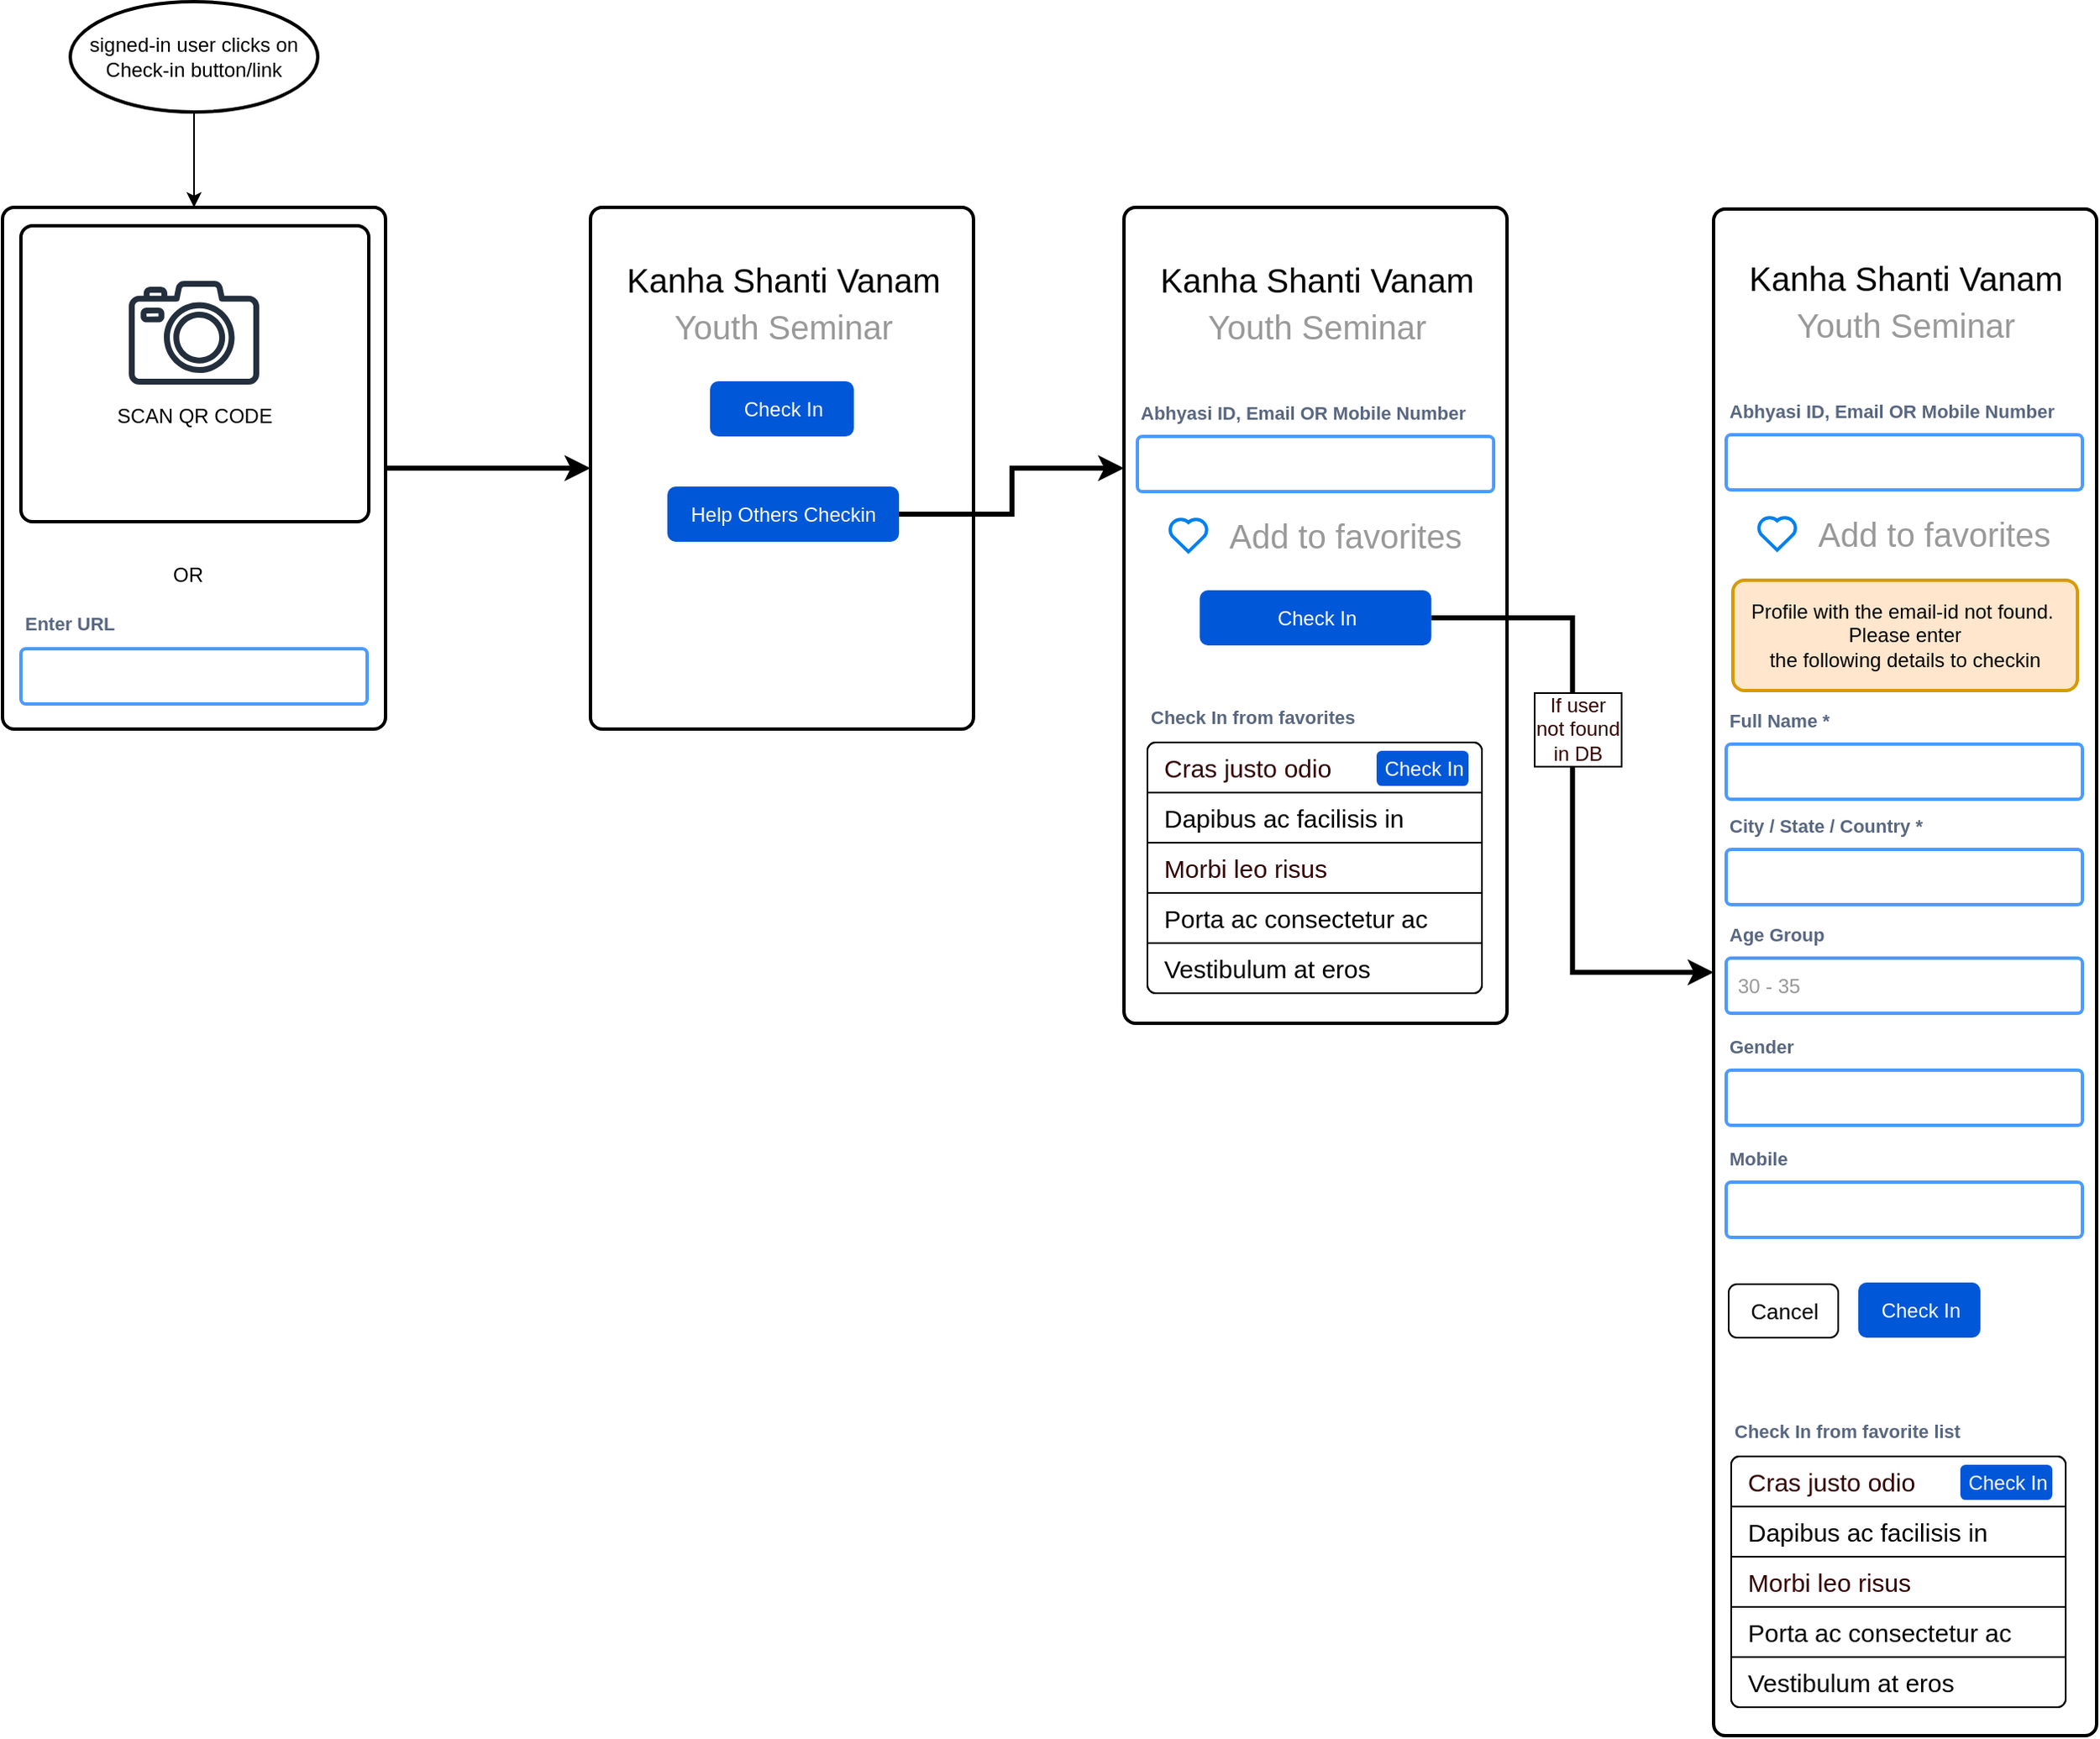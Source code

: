 <mxfile version="16.1.0" type="github" pages="2">
  <diagram id="7IqZU7v-QbU3dHQ2udvu" name="Page-1">
    <mxGraphModel dx="1351" dy="879" grid="0" gridSize="10" guides="1" tooltips="1" connect="1" arrows="1" fold="1" page="0" pageScale="1" pageWidth="850" pageHeight="1100" math="0" shadow="0">
      <root>
        <mxCell id="0" />
        <mxCell id="1" parent="0" />
        <mxCell id="3OlBQHeY5DATznDpSVn_-12" style="edgeStyle=orthogonalEdgeStyle;rounded=0;orthogonalLoop=1;jettySize=auto;html=1;entryX=0.5;entryY=0;entryDx=0;entryDy=0;" edge="1" parent="1" source="3OlBQHeY5DATznDpSVn_-2" target="3OlBQHeY5DATznDpSVn_-3">
          <mxGeometry relative="1" as="geometry" />
        </mxCell>
        <mxCell id="3OlBQHeY5DATznDpSVn_-2" value="signed-in user clicks on Check-in button/link" style="strokeWidth=2;html=1;shape=mxgraph.flowchart.start_1;whiteSpace=wrap;" vertex="1" parent="1">
          <mxGeometry x="155" y="36" width="148" height="66" as="geometry" />
        </mxCell>
        <mxCell id="3OlBQHeY5DATznDpSVn_-13" value="" style="group" vertex="1" connectable="0" parent="1">
          <mxGeometry x="114.5" y="159" width="229" height="312" as="geometry" />
        </mxCell>
        <mxCell id="3OlBQHeY5DATznDpSVn_-3" value="" style="rounded=1;whiteSpace=wrap;html=1;absoluteArcSize=1;arcSize=14;strokeWidth=2;" vertex="1" parent="3OlBQHeY5DATznDpSVn_-13">
          <mxGeometry width="229" height="312" as="geometry" />
        </mxCell>
        <mxCell id="3OlBQHeY5DATznDpSVn_-6" value="" style="rounded=1;whiteSpace=wrap;html=1;absoluteArcSize=1;arcSize=14;strokeWidth=2;" vertex="1" parent="3OlBQHeY5DATznDpSVn_-13">
          <mxGeometry x="11" y="11" width="208" height="177" as="geometry" />
        </mxCell>
        <mxCell id="3OlBQHeY5DATznDpSVn_-5" value="" style="sketch=0;outlineConnect=0;fontColor=#232F3E;gradientColor=none;fillColor=#232F3D;strokeColor=none;dashed=0;verticalLabelPosition=bottom;verticalAlign=top;align=center;html=1;fontSize=12;fontStyle=0;aspect=fixed;pointerEvents=1;shape=mxgraph.aws4.camera2;" vertex="1" parent="3OlBQHeY5DATznDpSVn_-13">
          <mxGeometry x="75.5" y="44" width="78" height="62" as="geometry" />
        </mxCell>
        <mxCell id="3OlBQHeY5DATznDpSVn_-7" value="SCAN QR CODE" style="text;html=1;align=center;verticalAlign=middle;resizable=0;points=[];autosize=1;strokeColor=none;fillColor=none;" vertex="1" parent="3OlBQHeY5DATznDpSVn_-13">
          <mxGeometry x="63" y="116" width="103" height="18" as="geometry" />
        </mxCell>
        <mxCell id="3OlBQHeY5DATznDpSVn_-8" value="OR" style="text;html=1;align=center;verticalAlign=middle;resizable=0;points=[];autosize=1;strokeColor=none;fillColor=none;" vertex="1" parent="3OlBQHeY5DATznDpSVn_-13">
          <mxGeometry x="96.5" y="211" width="28" height="18" as="geometry" />
        </mxCell>
        <mxCell id="3OlBQHeY5DATznDpSVn_-10" value="Enter URL" style="fillColor=none;strokeColor=none;html=1;fontSize=11;fontStyle=0;align=left;fontColor=#596780;fontStyle=1;fontSize=11" vertex="1" parent="3OlBQHeY5DATznDpSVn_-13">
          <mxGeometry x="11" y="239" width="133" height="20" as="geometry" />
        </mxCell>
        <mxCell id="3OlBQHeY5DATznDpSVn_-11" value="" style="rounded=1;arcSize=9;align=left;spacingLeft=5;strokeColor=#4C9AFF;html=1;strokeWidth=2;fontSize=12" vertex="1" parent="3OlBQHeY5DATznDpSVn_-13">
          <mxGeometry x="11" y="264" width="207" height="33" as="geometry" />
        </mxCell>
        <mxCell id="3OlBQHeY5DATznDpSVn_-15" value="" style="rounded=1;whiteSpace=wrap;html=1;absoluteArcSize=1;arcSize=14;strokeWidth=2;" vertex="1" parent="1">
          <mxGeometry x="466" y="159" width="229" height="312" as="geometry" />
        </mxCell>
        <mxCell id="3OlBQHeY5DATznDpSVn_-28" value="Check In" style="rounded=1;fillColor=#0057D8;strokeColor=none;html=1;fontColor=#ffffff;align=center;verticalAlign=middle;fontStyle=0;fontSize=12;sketch=0;" vertex="1" parent="1">
          <mxGeometry x="537.5" y="263" width="86" height="33" as="geometry" />
        </mxCell>
        <mxCell id="3OlBQHeY5DATznDpSVn_-31" style="edgeStyle=orthogonalEdgeStyle;rounded=0;orthogonalLoop=1;jettySize=auto;html=1;entryX=0;entryY=0.5;entryDx=0;entryDy=0;fontSize=20;fontColor=#999999;strokeWidth=3;" edge="1" parent="1" source="3OlBQHeY5DATznDpSVn_-3" target="3OlBQHeY5DATznDpSVn_-15">
          <mxGeometry relative="1" as="geometry" />
        </mxCell>
        <mxCell id="3OlBQHeY5DATznDpSVn_-32" value="Help Others Checkin" style="rounded=1;fillColor=#0057D8;strokeColor=none;html=1;fontColor=#ffffff;align=center;verticalAlign=middle;fontStyle=0;fontSize=12;sketch=0;" vertex="1" parent="1">
          <mxGeometry x="512" y="326" width="138.5" height="33" as="geometry" />
        </mxCell>
        <mxCell id="3OlBQHeY5DATznDpSVn_-33" value="" style="rounded=1;whiteSpace=wrap;html=1;absoluteArcSize=1;arcSize=14;strokeWidth=2;" vertex="1" parent="1">
          <mxGeometry x="785" y="159" width="229" height="488" as="geometry" />
        </mxCell>
        <mxCell id="3OlBQHeY5DATznDpSVn_-34" value="" style="edgeStyle=orthogonalEdgeStyle;rounded=0;orthogonalLoop=1;jettySize=auto;html=1;fontSize=20;fontColor=#999999;exitX=1;exitY=0.5;exitDx=0;exitDy=0;strokeWidth=3;" edge="1" parent="1" source="3OlBQHeY5DATznDpSVn_-32" target="3OlBQHeY5DATznDpSVn_-33">
          <mxGeometry relative="1" as="geometry">
            <Array as="points">
              <mxPoint x="718" y="343" />
              <mxPoint x="718" y="315" />
            </Array>
          </mxGeometry>
        </mxCell>
        <mxCell id="3OlBQHeY5DATznDpSVn_-35" value="Abhyasi ID, Email OR Mobile Number" style="fillColor=none;strokeColor=none;html=1;fontSize=11;fontStyle=0;align=left;fontColor=#596780;fontStyle=1;fontSize=11" vertex="1" parent="1">
          <mxGeometry x="793" y="272" width="208" height="20" as="geometry" />
        </mxCell>
        <mxCell id="3OlBQHeY5DATznDpSVn_-36" value="" style="rounded=1;arcSize=9;align=left;spacingLeft=5;strokeColor=#4C9AFF;html=1;strokeWidth=2;fontSize=12;fontColor=#999999;" vertex="1" parent="1">
          <mxGeometry x="793" y="296" width="213" height="33" as="geometry" />
        </mxCell>
        <mxCell id="3OlBQHeY5DATznDpSVn_-37" value="Check In" style="rounded=1;fillColor=#0057D8;strokeColor=none;html=1;fontColor=#ffffff;align=center;verticalAlign=middle;fontStyle=0;fontSize=12;sketch=0;" vertex="1" parent="1">
          <mxGeometry x="830.25" y="388" width="138.5" height="33" as="geometry" />
        </mxCell>
        <mxCell id="3OlBQHeY5DATznDpSVn_-38" value="" style="group" vertex="1" connectable="0" parent="1">
          <mxGeometry x="482" y="188" width="197" height="56" as="geometry" />
        </mxCell>
        <mxCell id="3OlBQHeY5DATznDpSVn_-29" value="Kanha Shanti Vanam" style="text;html=1;align=center;verticalAlign=middle;resizable=0;points=[];autosize=1;strokeColor=none;fillColor=none;fontSize=20;" vertex="1" parent="3OlBQHeY5DATznDpSVn_-38">
          <mxGeometry width="197" height="28" as="geometry" />
        </mxCell>
        <mxCell id="3OlBQHeY5DATznDpSVn_-30" value="Youth Seminar" style="text;html=1;align=center;verticalAlign=middle;resizable=0;points=[];autosize=1;strokeColor=none;fillColor=none;fontSize=20;fontColor=#999999;" vertex="1" parent="3OlBQHeY5DATznDpSVn_-38">
          <mxGeometry x="28.5" y="28" width="140" height="28" as="geometry" />
        </mxCell>
        <mxCell id="3OlBQHeY5DATznDpSVn_-39" value="" style="group" vertex="1" connectable="0" parent="1">
          <mxGeometry x="801" y="188" width="197" height="56" as="geometry" />
        </mxCell>
        <mxCell id="3OlBQHeY5DATznDpSVn_-40" value="Kanha Shanti Vanam" style="text;html=1;align=center;verticalAlign=middle;resizable=0;points=[];autosize=1;strokeColor=none;fillColor=none;fontSize=20;" vertex="1" parent="3OlBQHeY5DATznDpSVn_-39">
          <mxGeometry width="197" height="28" as="geometry" />
        </mxCell>
        <mxCell id="3OlBQHeY5DATznDpSVn_-41" value="Youth Seminar" style="text;html=1;align=center;verticalAlign=middle;resizable=0;points=[];autosize=1;strokeColor=none;fillColor=none;fontSize=20;fontColor=#999999;" vertex="1" parent="3OlBQHeY5DATznDpSVn_-39">
          <mxGeometry x="28.5" y="28" width="140" height="28" as="geometry" />
        </mxCell>
        <mxCell id="3OlBQHeY5DATznDpSVn_-42" value="" style="html=1;verticalLabelPosition=bottom;align=center;labelBackgroundColor=#ffffff;verticalAlign=top;strokeWidth=2;strokeColor=#0080F0;shadow=0;dashed=0;shape=mxgraph.ios7.icons.heart;fontSize=20;fontColor=#999999;" vertex="1" parent="1">
          <mxGeometry x="812" y="345" width="23" height="20" as="geometry" />
        </mxCell>
        <mxCell id="3OlBQHeY5DATznDpSVn_-43" value="Add to favorites" style="text;html=1;align=center;verticalAlign=middle;resizable=0;points=[];autosize=1;strokeColor=none;fillColor=none;fontSize=20;fontColor=#999999;" vertex="1" parent="1">
          <mxGeometry x="842" y="341" width="149" height="28" as="geometry" />
        </mxCell>
        <mxCell id="3OlBQHeY5DATznDpSVn_-44" value="" style="html=1;shadow=0;dashed=0;shape=mxgraph.bootstrap.rrect;rSize=5;html=1;whiteSpace=wrap;fontSize=13;" vertex="1" parent="1">
          <mxGeometry x="799" y="479" width="200" height="150" as="geometry" />
        </mxCell>
        <mxCell id="3OlBQHeY5DATznDpSVn_-45" value="Cras justo odio" style="html=1;shadow=0;dashed=0;shape=mxgraph.bootstrap.topButton;rSize=5;strokeColor=inherit;fillColor=#ffffff;fontColor=#330000;perimeter=none;whiteSpace=wrap;resizeWidth=1;align=left;spacing=10;fontSize=15;" vertex="1" parent="3OlBQHeY5DATznDpSVn_-44">
          <mxGeometry width="200" height="30" relative="1" as="geometry" />
        </mxCell>
        <mxCell id="3OlBQHeY5DATznDpSVn_-46" value="Dapibus ac facilisis in" style="strokeColor=inherit;fillColor=inherit;gradientColor=inherit;fontColor=inherit;html=1;shadow=0;dashed=0;perimeter=none;whiteSpace=wrap;resizeWidth=1;align=left;spacing=10;fontSize=15;" vertex="1" parent="3OlBQHeY5DATznDpSVn_-44">
          <mxGeometry width="200" height="30" relative="1" as="geometry">
            <mxPoint y="30" as="offset" />
          </mxGeometry>
        </mxCell>
        <mxCell id="3OlBQHeY5DATznDpSVn_-47" value="Morbi leo risus" style="strokeColor=inherit;fillColor=inherit;gradientColor=inherit;fontColor=#330000;html=1;shadow=0;dashed=0;perimeter=none;whiteSpace=wrap;resizeWidth=1;align=left;spacing=10;fontSize=15;" vertex="1" parent="3OlBQHeY5DATznDpSVn_-44">
          <mxGeometry width="200" height="30" relative="1" as="geometry">
            <mxPoint y="60" as="offset" />
          </mxGeometry>
        </mxCell>
        <mxCell id="3OlBQHeY5DATznDpSVn_-48" value="Porta ac consectetur ac" style="strokeColor=inherit;fillColor=inherit;gradientColor=inherit;fontColor=inherit;html=1;shadow=0;dashed=0;perimeter=none;whiteSpace=wrap;resizeWidth=1;align=left;spacing=10;fontSize=15;" vertex="1" parent="3OlBQHeY5DATznDpSVn_-44">
          <mxGeometry width="200" height="30" relative="1" as="geometry">
            <mxPoint y="90" as="offset" />
          </mxGeometry>
        </mxCell>
        <mxCell id="3OlBQHeY5DATznDpSVn_-49" value="Vestibulum at eros" style="strokeColor=inherit;fillColor=inherit;gradientColor=inherit;fontColor=inherit;html=1;shadow=0;dashed=0;shape=mxgraph.bootstrap.bottomButton;rSize=5;perimeter=none;whiteSpace=wrap;resizeWidth=1;resizeHeight=0;align=left;spacing=10;fontSize=15;" vertex="1" parent="3OlBQHeY5DATznDpSVn_-44">
          <mxGeometry y="1" width="200" height="30" relative="1" as="geometry">
            <mxPoint y="-30" as="offset" />
          </mxGeometry>
        </mxCell>
        <mxCell id="3OlBQHeY5DATznDpSVn_-51" value="Check In" style="rounded=1;fillColor=#0057D8;strokeColor=none;html=1;fontColor=#ffffff;align=center;verticalAlign=middle;fontStyle=0;fontSize=12;sketch=0;" vertex="1" parent="3OlBQHeY5DATznDpSVn_-44">
          <mxGeometry x="137" y="5" width="55" height="21" as="geometry" />
        </mxCell>
        <mxCell id="3OlBQHeY5DATznDpSVn_-52" value="" style="shape=image;html=1;verticalAlign=top;verticalLabelPosition=bottom;labelBackgroundColor=#FF3333;imageAspect=0;aspect=fixed;image=https://cdn2.iconfinder.com/data/icons/essential-web-5/50/pointer-arrow-move-click-mouse-128.png;fontSize=15;fontColor=#330000;imageBackground=none;sketch=0;" vertex="1" parent="3OlBQHeY5DATznDpSVn_-44">
          <mxGeometry x="117" y="20" width="27" height="27" as="geometry" />
        </mxCell>
        <mxCell id="3OlBQHeY5DATznDpSVn_-50" value="Check In from favorites" style="fillColor=none;strokeColor=none;html=1;fontSize=11;fontStyle=0;align=left;fontColor=#596780;fontStyle=1;fontSize=11" vertex="1" parent="1">
          <mxGeometry x="799" y="454" width="208" height="20" as="geometry" />
        </mxCell>
        <mxCell id="3OlBQHeY5DATznDpSVn_-62" value="" style="shape=image;html=1;verticalAlign=top;verticalLabelPosition=bottom;labelBackgroundColor=#FF3333;imageAspect=0;aspect=fixed;image=https://cdn2.iconfinder.com/data/icons/essential-web-5/50/pointer-arrow-move-click-mouse-128.png;fontSize=15;fontColor=#330000;imageBackground=none;sketch=0;" vertex="1" parent="1">
          <mxGeometry x="822" y="353" width="27" height="27" as="geometry" />
        </mxCell>
        <mxCell id="3OlBQHeY5DATznDpSVn_-74" value="" style="rounded=1;whiteSpace=wrap;html=1;absoluteArcSize=1;arcSize=14;strokeWidth=2;" vertex="1" parent="1">
          <mxGeometry x="1137.5" y="160" width="229" height="913" as="geometry" />
        </mxCell>
        <mxCell id="3OlBQHeY5DATznDpSVn_-75" value="Abhyasi ID, Email OR Mobile Number" style="fillColor=none;strokeColor=none;html=1;fontSize=11;fontStyle=0;align=left;fontColor=#596780;fontStyle=1;fontSize=11" vertex="1" parent="1">
          <mxGeometry x="1145" y="271" width="208" height="20" as="geometry" />
        </mxCell>
        <mxCell id="3OlBQHeY5DATznDpSVn_-76" value="" style="rounded=1;arcSize=9;align=left;spacingLeft=5;strokeColor=#4C9AFF;html=1;strokeWidth=2;fontSize=12;fontColor=#999999;" vertex="1" parent="1">
          <mxGeometry x="1145" y="295" width="213" height="33" as="geometry" />
        </mxCell>
        <mxCell id="3OlBQHeY5DATznDpSVn_-78" value="" style="group" vertex="1" connectable="0" parent="1">
          <mxGeometry x="1153" y="187" width="197" height="56" as="geometry" />
        </mxCell>
        <mxCell id="3OlBQHeY5DATznDpSVn_-79" value="Kanha Shanti Vanam" style="text;html=1;align=center;verticalAlign=middle;resizable=0;points=[];autosize=1;strokeColor=none;fillColor=none;fontSize=20;" vertex="1" parent="3OlBQHeY5DATznDpSVn_-78">
          <mxGeometry width="197" height="28" as="geometry" />
        </mxCell>
        <mxCell id="3OlBQHeY5DATznDpSVn_-80" value="Youth Seminar" style="text;html=1;align=center;verticalAlign=middle;resizable=0;points=[];autosize=1;strokeColor=none;fillColor=none;fontSize=20;fontColor=#999999;" vertex="1" parent="3OlBQHeY5DATznDpSVn_-78">
          <mxGeometry x="28.5" y="28" width="140" height="28" as="geometry" />
        </mxCell>
        <mxCell id="3OlBQHeY5DATznDpSVn_-81" value="" style="html=1;verticalLabelPosition=bottom;align=center;labelBackgroundColor=#ffffff;verticalAlign=top;strokeWidth=2;strokeColor=#0080F0;shadow=0;dashed=0;shape=mxgraph.ios7.icons.heart;fontSize=20;fontColor=#999999;" vertex="1" parent="1">
          <mxGeometry x="1164" y="344" width="23" height="20" as="geometry" />
        </mxCell>
        <mxCell id="3OlBQHeY5DATznDpSVn_-82" value="Add to favorites" style="text;html=1;align=center;verticalAlign=middle;resizable=0;points=[];autosize=1;strokeColor=none;fillColor=none;fontSize=20;fontColor=#999999;" vertex="1" parent="1">
          <mxGeometry x="1194" y="340" width="149" height="28" as="geometry" />
        </mxCell>
        <mxCell id="3OlBQHeY5DATznDpSVn_-92" value="" style="shape=image;html=1;verticalAlign=top;verticalLabelPosition=bottom;labelBackgroundColor=#FF3333;imageAspect=0;aspect=fixed;image=https://cdn2.iconfinder.com/data/icons/essential-web-5/50/pointer-arrow-move-click-mouse-128.png;fontSize=15;fontColor=#330000;imageBackground=none;sketch=0;" vertex="1" parent="1">
          <mxGeometry x="1174" y="352" width="27" height="27" as="geometry" />
        </mxCell>
        <mxCell id="3OlBQHeY5DATznDpSVn_-93" value="" style="group" vertex="1" connectable="0" parent="1">
          <mxGeometry x="1148" y="881" width="208" height="175" as="geometry" />
        </mxCell>
        <mxCell id="3OlBQHeY5DATznDpSVn_-83" value="" style="html=1;shadow=0;dashed=0;shape=mxgraph.bootstrap.rrect;rSize=5;html=1;whiteSpace=wrap;fontSize=13;" vertex="1" parent="3OlBQHeY5DATznDpSVn_-93">
          <mxGeometry y="25" width="200" height="150" as="geometry" />
        </mxCell>
        <mxCell id="3OlBQHeY5DATznDpSVn_-84" value="Cras justo odio" style="html=1;shadow=0;dashed=0;shape=mxgraph.bootstrap.topButton;rSize=5;strokeColor=inherit;fillColor=#ffffff;fontColor=#330000;perimeter=none;whiteSpace=wrap;resizeWidth=1;align=left;spacing=10;fontSize=15;" vertex="1" parent="3OlBQHeY5DATznDpSVn_-83">
          <mxGeometry width="200" height="30" relative="1" as="geometry" />
        </mxCell>
        <mxCell id="3OlBQHeY5DATznDpSVn_-85" value="Dapibus ac facilisis in" style="strokeColor=inherit;fillColor=inherit;gradientColor=inherit;fontColor=inherit;html=1;shadow=0;dashed=0;perimeter=none;whiteSpace=wrap;resizeWidth=1;align=left;spacing=10;fontSize=15;" vertex="1" parent="3OlBQHeY5DATznDpSVn_-83">
          <mxGeometry width="200" height="30" relative="1" as="geometry">
            <mxPoint y="30" as="offset" />
          </mxGeometry>
        </mxCell>
        <mxCell id="3OlBQHeY5DATznDpSVn_-86" value="Morbi leo risus" style="strokeColor=inherit;fillColor=inherit;gradientColor=inherit;fontColor=#330000;html=1;shadow=0;dashed=0;perimeter=none;whiteSpace=wrap;resizeWidth=1;align=left;spacing=10;fontSize=15;" vertex="1" parent="3OlBQHeY5DATznDpSVn_-83">
          <mxGeometry width="200" height="30" relative="1" as="geometry">
            <mxPoint y="60" as="offset" />
          </mxGeometry>
        </mxCell>
        <mxCell id="3OlBQHeY5DATznDpSVn_-87" value="Porta ac consectetur ac" style="strokeColor=inherit;fillColor=inherit;gradientColor=inherit;fontColor=inherit;html=1;shadow=0;dashed=0;perimeter=none;whiteSpace=wrap;resizeWidth=1;align=left;spacing=10;fontSize=15;" vertex="1" parent="3OlBQHeY5DATznDpSVn_-83">
          <mxGeometry width="200" height="30" relative="1" as="geometry">
            <mxPoint y="90" as="offset" />
          </mxGeometry>
        </mxCell>
        <mxCell id="3OlBQHeY5DATznDpSVn_-88" value="Vestibulum at eros" style="strokeColor=inherit;fillColor=inherit;gradientColor=inherit;fontColor=inherit;html=1;shadow=0;dashed=0;shape=mxgraph.bootstrap.bottomButton;rSize=5;perimeter=none;whiteSpace=wrap;resizeWidth=1;resizeHeight=0;align=left;spacing=10;fontSize=15;" vertex="1" parent="3OlBQHeY5DATznDpSVn_-83">
          <mxGeometry y="1" width="200" height="30" relative="1" as="geometry">
            <mxPoint y="-30" as="offset" />
          </mxGeometry>
        </mxCell>
        <mxCell id="3OlBQHeY5DATznDpSVn_-89" value="Check In" style="rounded=1;fillColor=#0057D8;strokeColor=none;html=1;fontColor=#ffffff;align=center;verticalAlign=middle;fontStyle=0;fontSize=12;sketch=0;" vertex="1" parent="3OlBQHeY5DATznDpSVn_-83">
          <mxGeometry x="137" y="5" width="55" height="21" as="geometry" />
        </mxCell>
        <mxCell id="3OlBQHeY5DATznDpSVn_-90" value="" style="shape=image;html=1;verticalAlign=top;verticalLabelPosition=bottom;labelBackgroundColor=#FF3333;imageAspect=0;aspect=fixed;image=https://cdn2.iconfinder.com/data/icons/essential-web-5/50/pointer-arrow-move-click-mouse-128.png;fontSize=15;fontColor=#330000;imageBackground=none;sketch=0;" vertex="1" parent="3OlBQHeY5DATznDpSVn_-83">
          <mxGeometry x="117" y="20" width="27" height="27" as="geometry" />
        </mxCell>
        <mxCell id="3OlBQHeY5DATznDpSVn_-91" value="Check In from favorite list" style="fillColor=none;strokeColor=none;html=1;fontSize=11;fontStyle=0;align=left;fontColor=#596780;fontStyle=1;fontSize=11" vertex="1" parent="3OlBQHeY5DATznDpSVn_-93">
          <mxGeometry width="208" height="20" as="geometry" />
        </mxCell>
        <mxCell id="3OlBQHeY5DATznDpSVn_-94" value="Full Name *" style="fillColor=none;strokeColor=none;html=1;fontSize=11;fontStyle=0;align=left;fontColor=#596780;fontStyle=1;fontSize=11" vertex="1" parent="1">
          <mxGeometry x="1145" y="456" width="208" height="20" as="geometry" />
        </mxCell>
        <mxCell id="3OlBQHeY5DATznDpSVn_-95" value="" style="rounded=1;arcSize=9;align=left;spacingLeft=5;strokeColor=#4C9AFF;html=1;strokeWidth=2;fontSize=12;fontColor=#999999;" vertex="1" parent="1">
          <mxGeometry x="1145" y="480" width="213" height="33" as="geometry" />
        </mxCell>
        <mxCell id="3OlBQHeY5DATznDpSVn_-96" value="City / State / Country *" style="fillColor=none;strokeColor=none;html=1;fontSize=11;fontStyle=0;align=left;fontColor=#596780;fontStyle=1;fontSize=11" vertex="1" parent="1">
          <mxGeometry x="1145" y="519" width="208" height="20" as="geometry" />
        </mxCell>
        <mxCell id="3OlBQHeY5DATznDpSVn_-97" value="" style="rounded=1;arcSize=9;align=left;spacingLeft=5;strokeColor=#4C9AFF;html=1;strokeWidth=2;fontSize=12;fontColor=#999999;" vertex="1" parent="1">
          <mxGeometry x="1145" y="543" width="213" height="33" as="geometry" />
        </mxCell>
        <mxCell id="3OlBQHeY5DATznDpSVn_-98" value="Age Group" style="fillColor=none;strokeColor=none;html=1;fontSize=11;fontStyle=0;align=left;fontColor=#596780;fontStyle=1;fontSize=11" vertex="1" parent="1">
          <mxGeometry x="1145" y="584" width="208" height="20" as="geometry" />
        </mxCell>
        <mxCell id="3OlBQHeY5DATznDpSVn_-99" value="30 - 35" style="rounded=1;arcSize=9;align=left;spacingLeft=5;strokeColor=#4C9AFF;html=1;strokeWidth=2;fontSize=12;fontColor=#999999;" vertex="1" parent="1">
          <mxGeometry x="1145" y="608" width="213" height="33" as="geometry" />
        </mxCell>
        <mxCell id="3OlBQHeY5DATznDpSVn_-100" value="" style="shape=image;html=1;verticalAlign=top;verticalLabelPosition=bottom;labelBackgroundColor=#ffffff;imageAspect=0;aspect=fixed;image=https://cdn2.iconfinder.com/data/icons/boxicons-solid-vol-1/24/bxs-caret-down-square-128.png;sketch=0;fontSize=12;fontColor=#330000;fillColor=#F19C99;" vertex="1" parent="1">
          <mxGeometry x="1321" y="610" width="29" height="29" as="geometry" />
        </mxCell>
        <mxCell id="3OlBQHeY5DATznDpSVn_-101" value="" style="rounded=1;arcSize=9;align=left;spacingLeft=5;strokeColor=#4C9AFF;html=1;strokeWidth=2;fontSize=12;fontColor=#999999;" vertex="1" parent="1">
          <mxGeometry x="1145" y="675" width="213" height="33" as="geometry" />
        </mxCell>
        <mxCell id="3OlBQHeY5DATznDpSVn_-102" value="Gender" style="fillColor=none;strokeColor=none;html=1;fontSize=11;fontStyle=0;align=left;fontColor=#596780;fontStyle=1;fontSize=11" vertex="1" parent="1">
          <mxGeometry x="1145" y="651" width="208" height="20" as="geometry" />
        </mxCell>
        <mxCell id="3OlBQHeY5DATznDpSVn_-103" value="" style="shape=image;html=1;verticalAlign=top;verticalLabelPosition=bottom;labelBackgroundColor=#ffffff;imageAspect=0;aspect=fixed;image=https://cdn2.iconfinder.com/data/icons/boxicons-solid-vol-1/24/bxs-caret-down-square-128.png;sketch=0;fontSize=12;fontColor=#330000;fillColor=#F19C99;" vertex="1" parent="1">
          <mxGeometry x="1324" y="677" width="29" height="29" as="geometry" />
        </mxCell>
        <mxCell id="3OlBQHeY5DATznDpSVn_-104" value="" style="rounded=1;arcSize=9;align=left;spacingLeft=5;strokeColor=#4C9AFF;html=1;strokeWidth=2;fontSize=12;fontColor=#999999;" vertex="1" parent="1">
          <mxGeometry x="1145" y="742" width="213" height="33" as="geometry" />
        </mxCell>
        <mxCell id="3OlBQHeY5DATznDpSVn_-105" value="Mobile" style="fillColor=none;strokeColor=none;html=1;fontSize=11;fontStyle=0;align=left;fontColor=#596780;fontStyle=1;fontSize=11" vertex="1" parent="1">
          <mxGeometry x="1145" y="718" width="208" height="20" as="geometry" />
        </mxCell>
        <mxCell id="3OlBQHeY5DATznDpSVn_-106" value="Check In" style="rounded=1;fillColor=#0057D8;strokeColor=none;html=1;fontColor=#ffffff;align=center;verticalAlign=middle;fontStyle=0;fontSize=12;sketch=0;" vertex="1" parent="1">
          <mxGeometry x="1224" y="802" width="73" height="33" as="geometry" />
        </mxCell>
        <mxCell id="3OlBQHeY5DATznDpSVn_-68" value="&lt;div style=&quot;font-size: 12px;&quot;&gt;Profile with the email-id not found.&amp;nbsp; Please enter &lt;br style=&quot;font-size: 12px;&quot;&gt;the following details to checkin&lt;br style=&quot;font-size: 12px;&quot;&gt;&lt;/div&gt;" style="rounded=1;whiteSpace=wrap;html=1;absoluteArcSize=1;arcSize=14;strokeWidth=2;labelBackgroundColor=none;sketch=0;fontSize=12;fillColor=#ffe6cc;strokeColor=#d79b00;" vertex="1" parent="1">
          <mxGeometry x="1149" y="382" width="206" height="66" as="geometry" />
        </mxCell>
        <mxCell id="3OlBQHeY5DATznDpSVn_-63" style="edgeStyle=orthogonalEdgeStyle;rounded=0;orthogonalLoop=1;jettySize=auto;html=1;entryX=0;entryY=0.5;entryDx=0;entryDy=0;fontSize=15;fontColor=#330000;strokeWidth=3;exitX=1;exitY=0.5;exitDx=0;exitDy=0;" edge="1" parent="1" source="3OlBQHeY5DATznDpSVn_-37" target="3OlBQHeY5DATznDpSVn_-74">
          <mxGeometry relative="1" as="geometry">
            <mxPoint x="1121" y="403" as="targetPoint" />
          </mxGeometry>
        </mxCell>
        <mxCell id="3OlBQHeY5DATznDpSVn_-108" value="If user&lt;br&gt;not found&lt;br&gt;in DB" style="edgeLabel;html=1;align=center;verticalAlign=middle;resizable=0;points=[];fontSize=12;fontColor=#330000;labelBorderColor=#000000;spacingTop=6;spacing=10;spacingLeft=0;" vertex="1" connectable="0" parent="3OlBQHeY5DATznDpSVn_-63">
          <mxGeometry x="-0.241" y="2" relative="1" as="geometry">
            <mxPoint x="1" y="3" as="offset" />
          </mxGeometry>
        </mxCell>
        <mxCell id="3OlBQHeY5DATznDpSVn_-112" value="Cancel" style="html=1;shadow=0;dashed=0;shape=mxgraph.bootstrap.rrect;rSize=5;strokeWidth=1;whiteSpace=wrap;align=center;verticalAlign=middle;spacingLeft=0;fontStyle=0;fontSize=13;spacing=5;labelBackgroundColor=none;labelBorderColor=none;sketch=0;" vertex="1" parent="1">
          <mxGeometry x="1146.5" y="803" width="65.5" height="32" as="geometry" />
        </mxCell>
      </root>
    </mxGraphModel>
  </diagram>
  <diagram id="MxxgKHex_dLI8aPa08wY" name="Page-2">
    <mxGraphModel dx="946" dy="615" grid="0" gridSize="10" guides="1" tooltips="1" connect="1" arrows="1" fold="1" page="0" pageScale="1" pageWidth="850" pageHeight="1100" math="0" shadow="0">
      <root>
        <mxCell id="H5ypNNIVPtqMeScYhi6c-0" />
        <mxCell id="H5ypNNIVPtqMeScYhi6c-1" parent="H5ypNNIVPtqMeScYhi6c-0" />
      </root>
    </mxGraphModel>
  </diagram>
</mxfile>
